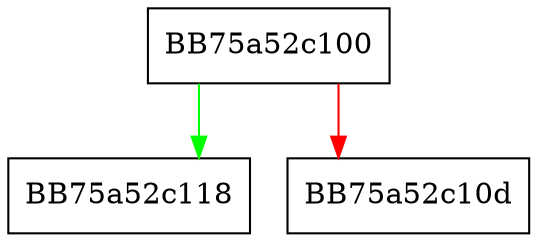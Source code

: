 digraph push_back {
  node [shape="box"];
  graph [splines=ortho];
  BB75a52c100 -> BB75a52c118 [color="green"];
  BB75a52c100 -> BB75a52c10d [color="red"];
}